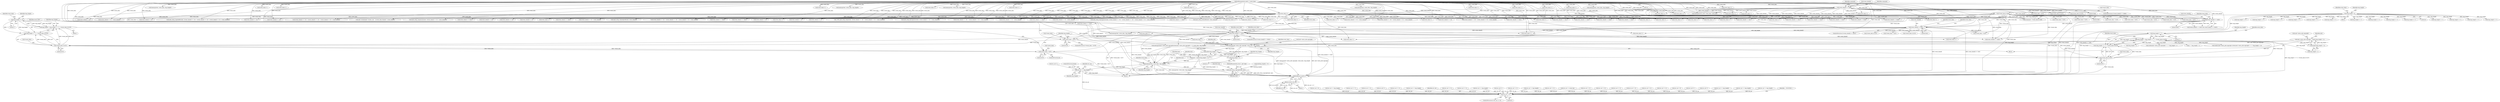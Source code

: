 digraph "0_wildmidi_660b513d99bced8783a4a5984ac2f742c74ebbdd_4@API" {
"1000591" [label="(Call,mdi->extra_info.copyright = malloc(tmp_length + 1))"];
"1000597" [label="(Call,malloc(tmp_length + 1))"];
"1000494" [label="(Call,tmp_length = (tmp_length << 7) + (*event_data & 0x7f))"];
"1000497" [label="(Call,tmp_length << 7)"];
"1000476" [label="(Call,tmp_length = (tmp_length << 7) + (*event_data & 0x7f))"];
"1000479" [label="(Call,tmp_length << 7)"];
"1000353" [label="(Call,tmp_length = 0)"];
"1000482" [label="(Call,*event_data & 0x7f)"];
"1000458" [label="(Call,event_data[0] == 0x02)"];
"1000187" [label="(Call,event_data++)"];
"1000171" [label="(Call,event_data[0] >= 0x80)"];
"1000143" [label="(MethodParameterIn,uint8_t * event_data)"];
"1000179" [label="(Call,*event_data & 0xf0)"];
"1000385" [label="(Call,event_data[0] == 0x01)"];
"1000358" [label="(Call,event_data[0] == 0x00)"];
"1000490" [label="(Call,*event_data > 0x7f)"];
"1000469" [label="(Call,*event_data > 0x7f)"];
"1000500" [label="(Call,*event_data & 0x7f)"];
"1000601" [label="(Call,memcpy(mdi->extra_info.copyright, event_data, tmp_length))"];
"1000620" [label="(Call,malloc(tmp_length + 1))"];
"1000618" [label="(Call,text = malloc(tmp_length + 1))"];
"1000624" [label="(Call,memcpy(text, event_data, tmp_length))"];
"1000633" [label="(Call,midi_setup_copyright(mdi, text))"];
"1000636" [label="(Call,ret_cnt += tmp_length)"];
"1001539" [label="(Call,ret_cnt == 0)"];
"1001548" [label="(Return,return ret_cnt;)"];
"1000621" [label="(Call,tmp_length + 1)"];
"1000147" [label="(Call,ret_cnt = 0)"];
"1000312" [label="(Call,event_data++)"];
"1001186" [label="(Call,(event_data[4] << 8) + event_data[5])"];
"1000468" [label="(ControlStructure,if (*event_data > 0x7f))"];
"1000474" [label="(ControlStructure,do)"];
"1000634" [label="(Identifier,mdi)"];
"1000142" [label="(MethodParameterIn,struct _mdi *mdi)"];
"1000808" [label="(Call,tmp_length << 7)"];
"1000465" [label="(Identifier,event_data)"];
"1000475" [label="(Block,)"];
"1001181" [label="(Call,event_data[3] << 16)"];
"1000630" [label="(Identifier,text)"];
"1000145" [label="(Block,)"];
"1000358" [label="(Call,event_data[0] == 0x00)"];
"1001138" [label="(Call,mdi->events[mdi->events_size - 1].event_data.channel = event_data[2])"];
"1001292" [label="(Call,*event_data > 0x7f)"];
"1000888" [label="(Call,event_data++)"];
"1000369" [label="(Call,midi_setup_sequenceno(mdi, ((event_data[2] << 8) + event_data[3])))"];
"1000354" [label="(Identifier,tmp_length)"];
"1000798" [label="(Call,*event_data > 0x7f)"];
"1000480" [label="(Identifier,tmp_length)"];
"1001001" [label="(Call,ret_cnt += tmp_length)"];
"1000627" [label="(Identifier,tmp_length)"];
"1001175" [label="(Call,event_data[2] << 24)"];
"1000972" [label="(Call,tmp_length << 7)"];
"1000417" [label="(Call,*event_data > 0x7f)"];
"1000409" [label="(Call,*event_data & 0x7f)"];
"1001117" [label="(Call,(event_data[3] << 24) + (event_data[4] << 16) + (event_data[5] << 8) + event_data[6])"];
"1001233" [label="(Call,*event_data > 0x7f)"];
"1001538" [label="(ControlStructure,if (ret_cnt == 0))"];
"1001155" [label="(Call,ret_cnt += 7)"];
"1000464" [label="(Call,event_data++)"];
"1000389" [label="(Literal,0x01)"];
"1001327" [label="(Call,event_data++)"];
"1000360" [label="(Identifier,event_data)"];
"1000504" [label="(Call,event_data++)"];
"1000363" [label="(Call,event_data[1] == 0x02)"];
"1000498" [label="(Identifier,tmp_length)"];
"1000392" [label="(Identifier,event_data)"];
"1000534" [label="(Call,1 + tmp_length + 1)"];
"1001084" [label="(Call,event_data[2] << 16)"];
"1000470" [label="(Call,*event_data)"];
"1000495" [label="(Identifier,tmp_length)"];
"1001118" [label="(Call,event_data[3] << 24)"];
"1000866" [label="(Call,event_data++)"];
"1000170" [label="(ControlStructure,if (event_data[0] >= 0x80))"];
"1000195" [label="(Identifier,command)"];
"1000224" [label="(Call,ret_cnt += 2)"];
"1000458" [label="(Call,event_data[0] == 0x02)"];
"1000501" [label="(Call,*event_data)"];
"1000604" [label="(Identifier,mdi)"];
"1000770" [label="(Call,memcpy(text, event_data, tmp_length))"];
"1001311" [label="(Call,ret_cnt++)"];
"1001070" [label="(Call,event_data[0] == 0x51)"];
"1000271" [label="(Call,ret_cnt += 2)"];
"1001214" [label="(Call,(event_data[2] << 8) + event_data[3])"];
"1001270" [label="(Call,ret_cnt += tmp_length)"];
"1000462" [label="(Literal,0x02)"];
"1000793" [label="(Call,event_data++)"];
"1000598" [label="(Call,tmp_length + 1)"];
"1000620" [label="(Call,malloc(tmp_length + 1))"];
"1000591" [label="(Call,mdi->extra_info.copyright = malloc(tmp_length + 1))"];
"1000906" [label="(Call,event_data++)"];
"1000714" [label="(Call,event_data[0] == 0x04)"];
"1000669" [label="(Call,event_data++)"];
"1001212" [label="(Call,midi_setup_keysignature(mdi, ((event_data[2] << 8) + event_data[3])))"];
"1000284" [label="(Call,event_data++)"];
"1001541" [label="(Literal,0)"];
"1000944" [label="(Call,*event_data > 0x7f)"];
"1001166" [label="(Call,event_data[1] == 0x04)"];
"1000483" [label="(Call,*event_data)"];
"1000493" [label="(Literal,0x7f)"];
"1000503" [label="(Literal,0x7f)"];
"1001540" [label="(Identifier,ret_cnt)"];
"1001018" [label="(Call,midi_setup_channelprefix(mdi, event_data[2]))"];
"1000342" [label="(Call,ret_cnt += 2)"];
"1000815" [label="(Call,event_data++)"];
"1000485" [label="(Literal,0x7f)"];
"1000643" [label="(Identifier,event_data)"];
"1000396" [label="(Call,*event_data > 0x7f)"];
"1001034" [label="(Call,event_data[1] == 0x01)"];
"1000635" [label="(Identifier,text)"];
"1000291" [label="(Call,ret_cnt += 2)"];
"1001539" [label="(Call,ret_cnt == 0)"];
"1000424" [label="(Call,tmp_length << 7)"];
"1000916" [label="(Call,memcpy(text, event_data, tmp_length))"];
"1001081" [label="(Call,_WM_midi_setup_tempo(mdi, ((event_data[2] << 16) + (event_data[3] << 8) + event_data[4])))"];
"1000506" [label="(Call,ret_cnt++)"];
"1000680" [label="(Call,tmp_length << 7)"];
"1000180" [label="(Call,*event_data)"];
"1000539" [label="(Call,memcpy(&mdi->extra_info.copyright[strlen(mdi->extra_info.copyright) + 1], event_data, tmp_length))"];
"1001172" [label="(Call,midi_setup_timesignature(mdi, ((event_data[2] << 24) + (event_data[3] << 16) + (event_data[4] << 8) + event_data[5])))"];
"1000460" [label="(Identifier,event_data)"];
"1000484" [label="(Identifier,event_data)"];
"1000359" [label="(Call,event_data[0])"];
"1000362" [label="(Literal,0x00)"];
"1000709" [label="(Call,ret_cnt += tmp_length)"];
"1000481" [label="(Literal,7)"];
"1001075" [label="(Call,event_data[1] == 0x03)"];
"1000482" [label="(Call,*event_data & 0x7f)"];
"1001123" [label="(Call,(event_data[4] << 16) + (event_data[5] << 8) + event_data[6])"];
"1000244" [label="(Call,event_data++)"];
"1000742" [label="(Call,event_data++)"];
"1000305" [label="(Call,ret_cnt++)"];
"1000251" [label="(Call,ret_cnt += 2)"];
"1000989" [label="(Call,memcpy(text, event_data, tmp_length))"];
"1000499" [label="(Literal,7)"];
"1001313" [label="(Call,*event_data > 0x7f)"];
"1000279" [label="(Call,event_data++)"];
"1001215" [label="(Call,event_data[2] << 8)"];
"1000179" [label="(Call,*event_data & 0xf0)"];
"1000652" [label="(Call,*event_data > 0x7f)"];
"1000230" [label="(Call,event_data[1] == 0)"];
"1001083" [label="(Call,(event_data[2] << 16) + (event_data[3] << 8) + event_data[4])"];
"1000469" [label="(Call,*event_data > 0x7f)"];
"1001305" [label="(Call,*event_data & 0x7F)"];
"1000177" [label="(Call,command = *event_data & 0xf0)"];
"1000725" [label="(Call,*event_data > 0x7f)"];
"1000608" [label="(Identifier,tmp_length)"];
"1000217" [label="(Call,event_data++)"];
"1000662" [label="(Call,tmp_length << 7)"];
"1000899" [label="(Call,tmp_length << 7)"];
"1000453" [label="(Call,ret_cnt += tmp_length)"];
"1001250" [label="(Call,event_data++)"];
"1000371" [label="(Call,(event_data[2] << 8) + event_data[3])"];
"1001323" [label="(Call,*event_data & 0x7F)"];
"1000487" [label="(Identifier,event_data)"];
"1001007" [label="(Call,event_data[0] == 0x20)"];
"1000299" [label="(Call,event_data++)"];
"1001161" [label="(Call,event_data[0] == 0x58)"];
"1000497" [label="(Call,tmp_length << 7)"];
"1001098" [label="(Call,ret_cnt += 5)"];
"1000626" [label="(Identifier,event_data)"];
"1000490" [label="(Call,*event_data > 0x7f)"];
"1000385" [label="(Call,event_data[0] == 0x01)"];
"1001040" [label="(Call,midi_setup_portprefix(mdi, event_data[2]))"];
"1000391" [label="(Call,event_data++)"];
"1001519" [label="(Call,ret_cnt += sysex_len)"];
"1001045" [label="(Call,ret_cnt += 3)"];
"1000521" [label="(Call,realloc(mdi->extra_info.copyright,(strlen(mdi->extra_info.copyright) + 1 + tmp_length + 1)))"];
"1000372" [label="(Call,event_data[2] << 8)"];
"1001201" [label="(Call,event_data[0] == 0x59)"];
"1000628" [label="(Call,text[tmp_length] = '\0')"];
"1000351" [label="(Block,)"];
"1001104" [label="(Call,event_data[0] == 0x54)"];
"1000239" [label="(Call,event_data++)"];
"1000641" [label="(Call,event_data[0] == 0x03)"];
"1000384" [label="(ControlStructure,if (event_data[0] == 0x01))"];
"1000386" [label="(Call,event_data[0])"];
"1000622" [label="(Identifier,tmp_length)"];
"1000637" [label="(Identifier,ret_cnt)"];
"1000760" [label="(Call,event_data++)"];
"1001195" [label="(Call,ret_cnt += 6)"];
"1000505" [label="(Identifier,event_data)"];
"1000427" [label="(Call,*event_data & 0x7f)"];
"1001064" [label="(Call,ret_cnt += 2)"];
"1000623" [label="(Literal,1)"];
"1000459" [label="(Call,event_data[0])"];
"1001115" [label="(Call,midi_setup_smpteoffset(mdi, ((event_data[3] << 24) + (event_data[4] << 16) + (event_data[5] << 8) + event_data[6])))"];
"1000175" [label="(Literal,0x80)"];
"1001023" [label="(Call,ret_cnt += 3)"];
"1000590" [label="(Block,)"];
"1001124" [label="(Call,event_data[4] << 16)"];
"1000621" [label="(Call,tmp_length + 1)"];
"1001174" [label="(Call,(event_data[2] << 24) + (event_data[3] << 16) + (event_data[4] << 8) + event_data[5])"];
"1001243" [label="(Call,tmp_length << 7)"];
"1000636" [label="(Call,ret_cnt += tmp_length)"];
"1001012" [label="(Call,event_data[1] == 0x01)"];
"1000871" [label="(Call,*event_data > 0x7f)"];
"1001090" [label="(Call,event_data[3] << 8)"];
"1000477" [label="(Identifier,tmp_length)"];
"1001223" [label="(Call,ret_cnt += 4)"];
"1000357" [label="(Call,(event_data[0] == 0x00) && (event_data[1] == 0x02))"];
"1001206" [label="(Call,event_data[1] == 0x02)"];
"1000479" [label="(Call,tmp_length << 7)"];
"1000597" [label="(Call,malloc(tmp_length + 1))"];
"1000431" [label="(Call,event_data++)"];
"1000380" [label="(Call,ret_cnt += 4)"];
"1000182" [label="(Literal,0xf0)"];
"1001548" [label="(Return,return ret_cnt;)"];
"1001532" [label="(ControlStructure,break;)"];
"1000881" [label="(Call,tmp_length << 7)"];
"1001534" [label="(Call,ret_cnt = 0)"];
"1000259" [label="(Call,event_data++)"];
"1001109" [label="(Call,event_data[1] == 0x05)"];
"1000697" [label="(Call,memcpy(text, event_data, tmp_length))"];
"1000330" [label="(Call,event_data++)"];
"1001029" [label="(Call,event_data[0] == 0x21)"];
"1001550" [label="(MethodReturn,uint32_t)"];
"1000954" [label="(Call,tmp_length << 7)"];
"1000494" [label="(Call,tmp_length = (tmp_length << 7) + (*event_data & 0x7f))"];
"1001342" [label="(Call,memcpy(sysex_store, event_data, sysex_len))"];
"1000365" [label="(Identifier,event_data)"];
"1001187" [label="(Call,event_data[4] << 8)"];
"1000735" [label="(Call,tmp_length << 7)"];
"1001051" [label="(Call,event_data[0] == 0x2F)"];
"1000601" [label="(Call,memcpy(mdi->extra_info.copyright, event_data, tmp_length))"];
"1000979" [label="(Call,event_data++)"];
"1001129" [label="(Call,(event_data[5] << 8) + event_data[6])"];
"1000496" [label="(Call,(tmp_length << 7) + (*event_data & 0x7f))"];
"1000186" [label="(Call,*event_data++)"];
"1000860" [label="(Call,event_data[0] == 0x06)"];
"1000592" [label="(Call,mdi->extra_info.copyright)"];
"1000638" [label="(Identifier,tmp_length)"];
"1000264" [label="(Call,event_data++)"];
"1000178" [label="(Identifier,command)"];
"1000457" [label="(ControlStructure,if (event_data[0] == 0x02))"];
"1000190" [label="(Call,ret_cnt++)"];
"1000624" [label="(Call,memcpy(text, event_data, tmp_length))"];
"1000486" [label="(Call,event_data++)"];
"1000687" [label="(Call,event_data++)"];
"1000355" [label="(Literal,0)"];
"1000318" [label="(Call,ret_cnt++)"];
"1000536" [label="(Call,tmp_length + 1)"];
"1000720" [label="(Call,event_data++)"];
"1000855" [label="(Call,ret_cnt += tmp_length)"];
"1001261" [label="(Call,tmp_length << 7)"];
"1000463" [label="(Block,)"];
"1000826" [label="(Call,tmp_length << 7)"];
"1000787" [label="(Call,event_data[0] == 0x05)"];
"1000939" [label="(Call,event_data++)"];
"1000961" [label="(Call,event_data++)"];
"1001309" [label="(Call,event_data++)"];
"1000647" [label="(Call,event_data++)"];
"1000613" [label="(Identifier,mdi)"];
"1001089" [label="(Call,(event_data[3] << 8) + event_data[4])"];
"1000527" [label="(Call,strlen(mdi->extra_info.copyright) + 1 + tmp_length + 1)"];
"1000143" [label="(MethodParameterIn,uint8_t * event_data)"];
"1000325" [label="(Call,event_data++)"];
"1000172" [label="(Call,event_data[0])"];
"1000441" [label="(Call,memcpy(text, event_data, tmp_length))"];
"1000625" [label="(Identifier,text)"];
"1000833" [label="(Call,event_data++)"];
"1000491" [label="(Call,*event_data)"];
"1000353" [label="(Call,tmp_length = 0)"];
"1000478" [label="(Call,(tmp_length << 7) + (*event_data & 0x7f))"];
"1000633" [label="(Call,midi_setup_copyright(mdi, text))"];
"1000782" [label="(Call,ret_cnt += tmp_length)"];
"1001180" [label="(Call,(event_data[3] << 16) + (event_data[4] << 8) + event_data[5])"];
"1000928" [label="(Call,ret_cnt += tmp_length)"];
"1000406" [label="(Call,tmp_length << 7)"];
"1000933" [label="(Call,event_data[0] == 0x07)"];
"1001228" [label="(Call,event_data++)"];
"1000607" [label="(Identifier,event_data)"];
"1000476" [label="(Call,tmp_length = (tmp_length << 7) + (*event_data & 0x7f))"];
"1000602" [label="(Call,mdi->extra_info.copyright)"];
"1000212" [label="(Call,event_data++)"];
"1000502" [label="(Identifier,event_data)"];
"1001549" [label="(Identifier,ret_cnt)"];
"1000843" [label="(Call,memcpy(text, event_data, tmp_length))"];
"1000413" [label="(Call,event_data++)"];
"1000500" [label="(Call,*event_data & 0x7f)"];
"1000619" [label="(Identifier,text)"];
"1001543" [label="(Identifier,__FUNCTION__)"];
"1000188" [label="(Identifier,event_data)"];
"1001056" [label="(Call,event_data[1] == 0x00)"];
"1001130" [label="(Call,event_data[5] << 8)"];
"1000472" [label="(Literal,0x7f)"];
"1000753" [label="(Call,tmp_length << 7)"];
"1000618" [label="(Call,text = malloc(tmp_length + 1))"];
"1000187" [label="(Call,event_data++)"];
"1000171" [label="(Call,event_data[0] >= 0x80)"];
"1000591" -> "1000590"  [label="AST: "];
"1000591" -> "1000597"  [label="CFG: "];
"1000592" -> "1000591"  [label="AST: "];
"1000597" -> "1000591"  [label="AST: "];
"1000604" -> "1000591"  [label="CFG: "];
"1000597" -> "1000591"  [label="DDG: tmp_length + 1"];
"1000591" -> "1000601"  [label="DDG: mdi->extra_info.copyright"];
"1000597" -> "1000598"  [label="CFG: "];
"1000598" -> "1000597"  [label="AST: "];
"1000494" -> "1000597"  [label="DDG: tmp_length"];
"1000494" -> "1000463"  [label="AST: "];
"1000494" -> "1000496"  [label="CFG: "];
"1000495" -> "1000494"  [label="AST: "];
"1000496" -> "1000494"  [label="AST: "];
"1000505" -> "1000494"  [label="CFG: "];
"1000494" -> "1001550"  [label="DDG: (tmp_length << 7) + (*event_data & 0x7f)"];
"1000497" -> "1000494"  [label="DDG: tmp_length"];
"1000497" -> "1000494"  [label="DDG: 7"];
"1000500" -> "1000494"  [label="DDG: *event_data"];
"1000500" -> "1000494"  [label="DDG: 0x7f"];
"1000494" -> "1000521"  [label="DDG: tmp_length"];
"1000494" -> "1000527"  [label="DDG: tmp_length"];
"1000494" -> "1000534"  [label="DDG: tmp_length"];
"1000494" -> "1000536"  [label="DDG: tmp_length"];
"1000494" -> "1000539"  [label="DDG: tmp_length"];
"1000494" -> "1000598"  [label="DDG: tmp_length"];
"1000494" -> "1000601"  [label="DDG: tmp_length"];
"1000497" -> "1000496"  [label="AST: "];
"1000497" -> "1000499"  [label="CFG: "];
"1000498" -> "1000497"  [label="AST: "];
"1000499" -> "1000497"  [label="AST: "];
"1000502" -> "1000497"  [label="CFG: "];
"1000497" -> "1000496"  [label="DDG: tmp_length"];
"1000497" -> "1000496"  [label="DDG: 7"];
"1000476" -> "1000497"  [label="DDG: tmp_length"];
"1000353" -> "1000497"  [label="DDG: tmp_length"];
"1000476" -> "1000475"  [label="AST: "];
"1000476" -> "1000478"  [label="CFG: "];
"1000477" -> "1000476"  [label="AST: "];
"1000478" -> "1000476"  [label="AST: "];
"1000487" -> "1000476"  [label="CFG: "];
"1000479" -> "1000476"  [label="DDG: tmp_length"];
"1000479" -> "1000476"  [label="DDG: 7"];
"1000482" -> "1000476"  [label="DDG: *event_data"];
"1000482" -> "1000476"  [label="DDG: 0x7f"];
"1000476" -> "1000479"  [label="DDG: tmp_length"];
"1000479" -> "1000478"  [label="AST: "];
"1000479" -> "1000481"  [label="CFG: "];
"1000480" -> "1000479"  [label="AST: "];
"1000481" -> "1000479"  [label="AST: "];
"1000484" -> "1000479"  [label="CFG: "];
"1000479" -> "1000478"  [label="DDG: tmp_length"];
"1000479" -> "1000478"  [label="DDG: 7"];
"1000353" -> "1000479"  [label="DDG: tmp_length"];
"1000353" -> "1000351"  [label="AST: "];
"1000353" -> "1000355"  [label="CFG: "];
"1000354" -> "1000353"  [label="AST: "];
"1000355" -> "1000353"  [label="AST: "];
"1000360" -> "1000353"  [label="CFG: "];
"1000353" -> "1001550"  [label="DDG: tmp_length"];
"1000353" -> "1000406"  [label="DDG: tmp_length"];
"1000353" -> "1000424"  [label="DDG: tmp_length"];
"1000353" -> "1000662"  [label="DDG: tmp_length"];
"1000353" -> "1000680"  [label="DDG: tmp_length"];
"1000353" -> "1000735"  [label="DDG: tmp_length"];
"1000353" -> "1000753"  [label="DDG: tmp_length"];
"1000353" -> "1000808"  [label="DDG: tmp_length"];
"1000353" -> "1000826"  [label="DDG: tmp_length"];
"1000353" -> "1000881"  [label="DDG: tmp_length"];
"1000353" -> "1000899"  [label="DDG: tmp_length"];
"1000353" -> "1000954"  [label="DDG: tmp_length"];
"1000353" -> "1000972"  [label="DDG: tmp_length"];
"1000353" -> "1001243"  [label="DDG: tmp_length"];
"1000353" -> "1001261"  [label="DDG: tmp_length"];
"1000482" -> "1000478"  [label="AST: "];
"1000482" -> "1000485"  [label="CFG: "];
"1000483" -> "1000482"  [label="AST: "];
"1000485" -> "1000482"  [label="AST: "];
"1000478" -> "1000482"  [label="CFG: "];
"1000482" -> "1000478"  [label="DDG: *event_data"];
"1000482" -> "1000478"  [label="DDG: 0x7f"];
"1000458" -> "1000482"  [label="DDG: event_data[0]"];
"1000490" -> "1000482"  [label="DDG: *event_data"];
"1000469" -> "1000482"  [label="DDG: *event_data"];
"1000482" -> "1000490"  [label="DDG: *event_data"];
"1000458" -> "1000457"  [label="AST: "];
"1000458" -> "1000462"  [label="CFG: "];
"1000459" -> "1000458"  [label="AST: "];
"1000462" -> "1000458"  [label="AST: "];
"1000465" -> "1000458"  [label="CFG: "];
"1000643" -> "1000458"  [label="CFG: "];
"1000458" -> "1001550"  [label="DDG: event_data[0]"];
"1000458" -> "1001550"  [label="DDG: event_data[0] == 0x02"];
"1000187" -> "1000458"  [label="DDG: event_data"];
"1000179" -> "1000458"  [label="DDG: *event_data"];
"1000385" -> "1000458"  [label="DDG: event_data[0]"];
"1000143" -> "1000458"  [label="DDG: event_data"];
"1000458" -> "1000464"  [label="DDG: event_data[0]"];
"1000458" -> "1000469"  [label="DDG: event_data[0]"];
"1000458" -> "1000486"  [label="DDG: event_data[0]"];
"1000458" -> "1000490"  [label="DDG: event_data[0]"];
"1000458" -> "1000500"  [label="DDG: event_data[0]"];
"1000458" -> "1000504"  [label="DDG: event_data[0]"];
"1000458" -> "1000539"  [label="DDG: event_data[0]"];
"1000458" -> "1000601"  [label="DDG: event_data[0]"];
"1000458" -> "1000624"  [label="DDG: event_data[0]"];
"1000458" -> "1000641"  [label="DDG: event_data[0]"];
"1000187" -> "1000186"  [label="AST: "];
"1000187" -> "1000188"  [label="CFG: "];
"1000188" -> "1000187"  [label="AST: "];
"1000186" -> "1000187"  [label="CFG: "];
"1000187" -> "1001550"  [label="DDG: event_data"];
"1000171" -> "1000187"  [label="DDG: event_data[0]"];
"1000143" -> "1000187"  [label="DDG: event_data"];
"1000187" -> "1000212"  [label="DDG: event_data"];
"1000187" -> "1000230"  [label="DDG: event_data"];
"1000187" -> "1000239"  [label="DDG: event_data"];
"1000187" -> "1000259"  [label="DDG: event_data"];
"1000187" -> "1000279"  [label="DDG: event_data"];
"1000187" -> "1000299"  [label="DDG: event_data"];
"1000187" -> "1000312"  [label="DDG: event_data"];
"1000187" -> "1000325"  [label="DDG: event_data"];
"1000187" -> "1000358"  [label="DDG: event_data"];
"1000187" -> "1000363"  [label="DDG: event_data"];
"1000187" -> "1000369"  [label="DDG: event_data"];
"1000187" -> "1000372"  [label="DDG: event_data"];
"1000187" -> "1000371"  [label="DDG: event_data"];
"1000187" -> "1000385"  [label="DDG: event_data"];
"1000187" -> "1000391"  [label="DDG: event_data"];
"1000187" -> "1000464"  [label="DDG: event_data"];
"1000187" -> "1000641"  [label="DDG: event_data"];
"1000187" -> "1000647"  [label="DDG: event_data"];
"1000187" -> "1000714"  [label="DDG: event_data"];
"1000187" -> "1000720"  [label="DDG: event_data"];
"1000187" -> "1000787"  [label="DDG: event_data"];
"1000187" -> "1000793"  [label="DDG: event_data"];
"1000187" -> "1000860"  [label="DDG: event_data"];
"1000187" -> "1000866"  [label="DDG: event_data"];
"1000187" -> "1000933"  [label="DDG: event_data"];
"1000187" -> "1000939"  [label="DDG: event_data"];
"1000187" -> "1001007"  [label="DDG: event_data"];
"1000187" -> "1001012"  [label="DDG: event_data"];
"1000187" -> "1001018"  [label="DDG: event_data"];
"1000187" -> "1001029"  [label="DDG: event_data"];
"1000187" -> "1001034"  [label="DDG: event_data"];
"1000187" -> "1001040"  [label="DDG: event_data"];
"1000187" -> "1001051"  [label="DDG: event_data"];
"1000187" -> "1001056"  [label="DDG: event_data"];
"1000187" -> "1001070"  [label="DDG: event_data"];
"1000187" -> "1001075"  [label="DDG: event_data"];
"1000187" -> "1001081"  [label="DDG: event_data"];
"1000187" -> "1001084"  [label="DDG: event_data"];
"1000187" -> "1001083"  [label="DDG: event_data"];
"1000187" -> "1001090"  [label="DDG: event_data"];
"1000187" -> "1001089"  [label="DDG: event_data"];
"1000187" -> "1001104"  [label="DDG: event_data"];
"1000187" -> "1001109"  [label="DDG: event_data"];
"1000187" -> "1001115"  [label="DDG: event_data"];
"1000187" -> "1001118"  [label="DDG: event_data"];
"1000187" -> "1001117"  [label="DDG: event_data"];
"1000187" -> "1001124"  [label="DDG: event_data"];
"1000187" -> "1001123"  [label="DDG: event_data"];
"1000187" -> "1001130"  [label="DDG: event_data"];
"1000187" -> "1001129"  [label="DDG: event_data"];
"1000187" -> "1001138"  [label="DDG: event_data"];
"1000187" -> "1001161"  [label="DDG: event_data"];
"1000187" -> "1001166"  [label="DDG: event_data"];
"1000187" -> "1001172"  [label="DDG: event_data"];
"1000187" -> "1001175"  [label="DDG: event_data"];
"1000187" -> "1001174"  [label="DDG: event_data"];
"1000187" -> "1001181"  [label="DDG: event_data"];
"1000187" -> "1001180"  [label="DDG: event_data"];
"1000187" -> "1001187"  [label="DDG: event_data"];
"1000187" -> "1001186"  [label="DDG: event_data"];
"1000187" -> "1001201"  [label="DDG: event_data"];
"1000187" -> "1001206"  [label="DDG: event_data"];
"1000187" -> "1001212"  [label="DDG: event_data"];
"1000187" -> "1001215"  [label="DDG: event_data"];
"1000187" -> "1001214"  [label="DDG: event_data"];
"1000187" -> "1001228"  [label="DDG: event_data"];
"1000187" -> "1001309"  [label="DDG: event_data"];
"1000187" -> "1001327"  [label="DDG: event_data"];
"1000171" -> "1000170"  [label="AST: "];
"1000171" -> "1000175"  [label="CFG: "];
"1000172" -> "1000171"  [label="AST: "];
"1000175" -> "1000171"  [label="AST: "];
"1000178" -> "1000171"  [label="CFG: "];
"1000195" -> "1000171"  [label="CFG: "];
"1000171" -> "1001550"  [label="DDG: event_data[0]"];
"1000171" -> "1001550"  [label="DDG: event_data[0] >= 0x80"];
"1000143" -> "1000171"  [label="DDG: event_data"];
"1000171" -> "1000179"  [label="DDG: event_data[0]"];
"1000171" -> "1000212"  [label="DDG: event_data[0]"];
"1000171" -> "1000217"  [label="DDG: event_data[0]"];
"1000171" -> "1000239"  [label="DDG: event_data[0]"];
"1000171" -> "1000244"  [label="DDG: event_data[0]"];
"1000171" -> "1000259"  [label="DDG: event_data[0]"];
"1000171" -> "1000264"  [label="DDG: event_data[0]"];
"1000171" -> "1000279"  [label="DDG: event_data[0]"];
"1000171" -> "1000284"  [label="DDG: event_data[0]"];
"1000171" -> "1000299"  [label="DDG: event_data[0]"];
"1000171" -> "1000312"  [label="DDG: event_data[0]"];
"1000171" -> "1000325"  [label="DDG: event_data[0]"];
"1000171" -> "1000330"  [label="DDG: event_data[0]"];
"1000171" -> "1000358"  [label="DDG: event_data[0]"];
"1000171" -> "1001292"  [label="DDG: event_data[0]"];
"1000171" -> "1001305"  [label="DDG: event_data[0]"];
"1000171" -> "1001309"  [label="DDG: event_data[0]"];
"1000171" -> "1001313"  [label="DDG: event_data[0]"];
"1000171" -> "1001323"  [label="DDG: event_data[0]"];
"1000171" -> "1001327"  [label="DDG: event_data[0]"];
"1000171" -> "1001342"  [label="DDG: event_data[0]"];
"1000143" -> "1000141"  [label="AST: "];
"1000143" -> "1001550"  [label="DDG: event_data"];
"1000143" -> "1000212"  [label="DDG: event_data"];
"1000143" -> "1000217"  [label="DDG: event_data"];
"1000143" -> "1000230"  [label="DDG: event_data"];
"1000143" -> "1000239"  [label="DDG: event_data"];
"1000143" -> "1000244"  [label="DDG: event_data"];
"1000143" -> "1000259"  [label="DDG: event_data"];
"1000143" -> "1000264"  [label="DDG: event_data"];
"1000143" -> "1000279"  [label="DDG: event_data"];
"1000143" -> "1000284"  [label="DDG: event_data"];
"1000143" -> "1000299"  [label="DDG: event_data"];
"1000143" -> "1000312"  [label="DDG: event_data"];
"1000143" -> "1000325"  [label="DDG: event_data"];
"1000143" -> "1000330"  [label="DDG: event_data"];
"1000143" -> "1000358"  [label="DDG: event_data"];
"1000143" -> "1000363"  [label="DDG: event_data"];
"1000143" -> "1000369"  [label="DDG: event_data"];
"1000143" -> "1000372"  [label="DDG: event_data"];
"1000143" -> "1000371"  [label="DDG: event_data"];
"1000143" -> "1000385"  [label="DDG: event_data"];
"1000143" -> "1000391"  [label="DDG: event_data"];
"1000143" -> "1000413"  [label="DDG: event_data"];
"1000143" -> "1000431"  [label="DDG: event_data"];
"1000143" -> "1000441"  [label="DDG: event_data"];
"1000143" -> "1000464"  [label="DDG: event_data"];
"1000143" -> "1000486"  [label="DDG: event_data"];
"1000143" -> "1000504"  [label="DDG: event_data"];
"1000143" -> "1000539"  [label="DDG: event_data"];
"1000143" -> "1000601"  [label="DDG: event_data"];
"1000143" -> "1000624"  [label="DDG: event_data"];
"1000143" -> "1000641"  [label="DDG: event_data"];
"1000143" -> "1000647"  [label="DDG: event_data"];
"1000143" -> "1000669"  [label="DDG: event_data"];
"1000143" -> "1000687"  [label="DDG: event_data"];
"1000143" -> "1000697"  [label="DDG: event_data"];
"1000143" -> "1000714"  [label="DDG: event_data"];
"1000143" -> "1000720"  [label="DDG: event_data"];
"1000143" -> "1000742"  [label="DDG: event_data"];
"1000143" -> "1000760"  [label="DDG: event_data"];
"1000143" -> "1000770"  [label="DDG: event_data"];
"1000143" -> "1000787"  [label="DDG: event_data"];
"1000143" -> "1000793"  [label="DDG: event_data"];
"1000143" -> "1000815"  [label="DDG: event_data"];
"1000143" -> "1000833"  [label="DDG: event_data"];
"1000143" -> "1000843"  [label="DDG: event_data"];
"1000143" -> "1000860"  [label="DDG: event_data"];
"1000143" -> "1000866"  [label="DDG: event_data"];
"1000143" -> "1000888"  [label="DDG: event_data"];
"1000143" -> "1000906"  [label="DDG: event_data"];
"1000143" -> "1000916"  [label="DDG: event_data"];
"1000143" -> "1000933"  [label="DDG: event_data"];
"1000143" -> "1000939"  [label="DDG: event_data"];
"1000143" -> "1000961"  [label="DDG: event_data"];
"1000143" -> "1000979"  [label="DDG: event_data"];
"1000143" -> "1000989"  [label="DDG: event_data"];
"1000143" -> "1001007"  [label="DDG: event_data"];
"1000143" -> "1001012"  [label="DDG: event_data"];
"1000143" -> "1001018"  [label="DDG: event_data"];
"1000143" -> "1001029"  [label="DDG: event_data"];
"1000143" -> "1001034"  [label="DDG: event_data"];
"1000143" -> "1001040"  [label="DDG: event_data"];
"1000143" -> "1001051"  [label="DDG: event_data"];
"1000143" -> "1001056"  [label="DDG: event_data"];
"1000143" -> "1001070"  [label="DDG: event_data"];
"1000143" -> "1001075"  [label="DDG: event_data"];
"1000143" -> "1001081"  [label="DDG: event_data"];
"1000143" -> "1001084"  [label="DDG: event_data"];
"1000143" -> "1001083"  [label="DDG: event_data"];
"1000143" -> "1001090"  [label="DDG: event_data"];
"1000143" -> "1001089"  [label="DDG: event_data"];
"1000143" -> "1001104"  [label="DDG: event_data"];
"1000143" -> "1001109"  [label="DDG: event_data"];
"1000143" -> "1001115"  [label="DDG: event_data"];
"1000143" -> "1001118"  [label="DDG: event_data"];
"1000143" -> "1001117"  [label="DDG: event_data"];
"1000143" -> "1001124"  [label="DDG: event_data"];
"1000143" -> "1001123"  [label="DDG: event_data"];
"1000143" -> "1001130"  [label="DDG: event_data"];
"1000143" -> "1001129"  [label="DDG: event_data"];
"1000143" -> "1001138"  [label="DDG: event_data"];
"1000143" -> "1001161"  [label="DDG: event_data"];
"1000143" -> "1001166"  [label="DDG: event_data"];
"1000143" -> "1001172"  [label="DDG: event_data"];
"1000143" -> "1001175"  [label="DDG: event_data"];
"1000143" -> "1001174"  [label="DDG: event_data"];
"1000143" -> "1001181"  [label="DDG: event_data"];
"1000143" -> "1001180"  [label="DDG: event_data"];
"1000143" -> "1001187"  [label="DDG: event_data"];
"1000143" -> "1001186"  [label="DDG: event_data"];
"1000143" -> "1001201"  [label="DDG: event_data"];
"1000143" -> "1001206"  [label="DDG: event_data"];
"1000143" -> "1001212"  [label="DDG: event_data"];
"1000143" -> "1001215"  [label="DDG: event_data"];
"1000143" -> "1001214"  [label="DDG: event_data"];
"1000143" -> "1001228"  [label="DDG: event_data"];
"1000143" -> "1001250"  [label="DDG: event_data"];
"1000143" -> "1001309"  [label="DDG: event_data"];
"1000143" -> "1001327"  [label="DDG: event_data"];
"1000143" -> "1001342"  [label="DDG: event_data"];
"1000179" -> "1000177"  [label="AST: "];
"1000179" -> "1000182"  [label="CFG: "];
"1000180" -> "1000179"  [label="AST: "];
"1000182" -> "1000179"  [label="AST: "];
"1000177" -> "1000179"  [label="CFG: "];
"1000179" -> "1001550"  [label="DDG: *event_data"];
"1000179" -> "1000177"  [label="DDG: *event_data"];
"1000179" -> "1000177"  [label="DDG: 0xf0"];
"1000179" -> "1000358"  [label="DDG: *event_data"];
"1000179" -> "1000385"  [label="DDG: *event_data"];
"1000179" -> "1000396"  [label="DDG: *event_data"];
"1000179" -> "1000469"  [label="DDG: *event_data"];
"1000179" -> "1000641"  [label="DDG: *event_data"];
"1000179" -> "1000652"  [label="DDG: *event_data"];
"1000179" -> "1000714"  [label="DDG: *event_data"];
"1000179" -> "1000725"  [label="DDG: *event_data"];
"1000179" -> "1000787"  [label="DDG: *event_data"];
"1000179" -> "1000798"  [label="DDG: *event_data"];
"1000179" -> "1000860"  [label="DDG: *event_data"];
"1000179" -> "1000871"  [label="DDG: *event_data"];
"1000179" -> "1000933"  [label="DDG: *event_data"];
"1000179" -> "1000944"  [label="DDG: *event_data"];
"1000179" -> "1001007"  [label="DDG: *event_data"];
"1000179" -> "1001029"  [label="DDG: *event_data"];
"1000179" -> "1001051"  [label="DDG: *event_data"];
"1000179" -> "1001070"  [label="DDG: *event_data"];
"1000179" -> "1001104"  [label="DDG: *event_data"];
"1000179" -> "1001161"  [label="DDG: *event_data"];
"1000179" -> "1001201"  [label="DDG: *event_data"];
"1000179" -> "1001233"  [label="DDG: *event_data"];
"1000179" -> "1001292"  [label="DDG: *event_data"];
"1000385" -> "1000384"  [label="AST: "];
"1000385" -> "1000389"  [label="CFG: "];
"1000386" -> "1000385"  [label="AST: "];
"1000389" -> "1000385"  [label="AST: "];
"1000392" -> "1000385"  [label="CFG: "];
"1000460" -> "1000385"  [label="CFG: "];
"1000385" -> "1001550"  [label="DDG: event_data[0]"];
"1000385" -> "1001550"  [label="DDG: event_data[0] == 0x01"];
"1000358" -> "1000385"  [label="DDG: event_data[0]"];
"1000385" -> "1000391"  [label="DDG: event_data[0]"];
"1000385" -> "1000396"  [label="DDG: event_data[0]"];
"1000385" -> "1000409"  [label="DDG: event_data[0]"];
"1000385" -> "1000413"  [label="DDG: event_data[0]"];
"1000385" -> "1000417"  [label="DDG: event_data[0]"];
"1000385" -> "1000427"  [label="DDG: event_data[0]"];
"1000385" -> "1000431"  [label="DDG: event_data[0]"];
"1000385" -> "1000441"  [label="DDG: event_data[0]"];
"1000358" -> "1000357"  [label="AST: "];
"1000358" -> "1000362"  [label="CFG: "];
"1000359" -> "1000358"  [label="AST: "];
"1000362" -> "1000358"  [label="AST: "];
"1000365" -> "1000358"  [label="CFG: "];
"1000357" -> "1000358"  [label="CFG: "];
"1000358" -> "1001550"  [label="DDG: event_data[0]"];
"1000358" -> "1000357"  [label="DDG: event_data[0]"];
"1000358" -> "1000357"  [label="DDG: 0x00"];
"1000490" -> "1000474"  [label="AST: "];
"1000490" -> "1000493"  [label="CFG: "];
"1000491" -> "1000490"  [label="AST: "];
"1000493" -> "1000490"  [label="AST: "];
"1000477" -> "1000490"  [label="CFG: "];
"1000495" -> "1000490"  [label="CFG: "];
"1000490" -> "1001550"  [label="DDG: *event_data > 0x7f"];
"1000490" -> "1000500"  [label="DDG: *event_data"];
"1000469" -> "1000468"  [label="AST: "];
"1000469" -> "1000472"  [label="CFG: "];
"1000470" -> "1000469"  [label="AST: "];
"1000472" -> "1000469"  [label="AST: "];
"1000477" -> "1000469"  [label="CFG: "];
"1000495" -> "1000469"  [label="CFG: "];
"1000469" -> "1001550"  [label="DDG: *event_data > 0x7f"];
"1000469" -> "1000500"  [label="DDG: *event_data"];
"1000500" -> "1000496"  [label="AST: "];
"1000500" -> "1000503"  [label="CFG: "];
"1000501" -> "1000500"  [label="AST: "];
"1000503" -> "1000500"  [label="AST: "];
"1000496" -> "1000500"  [label="CFG: "];
"1000500" -> "1001550"  [label="DDG: *event_data"];
"1000500" -> "1000496"  [label="DDG: *event_data"];
"1000500" -> "1000496"  [label="DDG: 0x7f"];
"1000601" -> "1000590"  [label="AST: "];
"1000601" -> "1000608"  [label="CFG: "];
"1000602" -> "1000601"  [label="AST: "];
"1000607" -> "1000601"  [label="AST: "];
"1000608" -> "1000601"  [label="AST: "];
"1000613" -> "1000601"  [label="CFG: "];
"1000601" -> "1001550"  [label="DDG: mdi->extra_info.copyright"];
"1000601" -> "1001550"  [label="DDG: memcpy(mdi->extra_info.copyright, event_data, tmp_length)"];
"1000363" -> "1000601"  [label="DDG: event_data[1]"];
"1000504" -> "1000601"  [label="DDG: event_data"];
"1000601" -> "1000620"  [label="DDG: tmp_length"];
"1000601" -> "1000621"  [label="DDG: tmp_length"];
"1000601" -> "1000624"  [label="DDG: event_data"];
"1000601" -> "1000624"  [label="DDG: tmp_length"];
"1000620" -> "1000618"  [label="AST: "];
"1000620" -> "1000621"  [label="CFG: "];
"1000621" -> "1000620"  [label="AST: "];
"1000618" -> "1000620"  [label="CFG: "];
"1000620" -> "1001550"  [label="DDG: tmp_length + 1"];
"1000620" -> "1000618"  [label="DDG: tmp_length + 1"];
"1000539" -> "1000620"  [label="DDG: tmp_length"];
"1000618" -> "1000463"  [label="AST: "];
"1000619" -> "1000618"  [label="AST: "];
"1000625" -> "1000618"  [label="CFG: "];
"1000618" -> "1001550"  [label="DDG: malloc(tmp_length + 1)"];
"1000618" -> "1000624"  [label="DDG: text"];
"1000624" -> "1000463"  [label="AST: "];
"1000624" -> "1000627"  [label="CFG: "];
"1000625" -> "1000624"  [label="AST: "];
"1000626" -> "1000624"  [label="AST: "];
"1000627" -> "1000624"  [label="AST: "];
"1000630" -> "1000624"  [label="CFG: "];
"1000624" -> "1001550"  [label="DDG: event_data"];
"1000624" -> "1001550"  [label="DDG: memcpy(text, event_data, tmp_length)"];
"1000363" -> "1000624"  [label="DDG: event_data[1]"];
"1000539" -> "1000624"  [label="DDG: event_data"];
"1000539" -> "1000624"  [label="DDG: tmp_length"];
"1000624" -> "1000633"  [label="DDG: text"];
"1000624" -> "1000636"  [label="DDG: tmp_length"];
"1000633" -> "1000463"  [label="AST: "];
"1000633" -> "1000635"  [label="CFG: "];
"1000634" -> "1000633"  [label="AST: "];
"1000635" -> "1000633"  [label="AST: "];
"1000637" -> "1000633"  [label="CFG: "];
"1000633" -> "1001550"  [label="DDG: midi_setup_copyright(mdi, text)"];
"1000633" -> "1001550"  [label="DDG: text"];
"1000633" -> "1001550"  [label="DDG: mdi"];
"1000142" -> "1000633"  [label="DDG: mdi"];
"1000628" -> "1000633"  [label="DDG: text[tmp_length]"];
"1000636" -> "1000463"  [label="AST: "];
"1000636" -> "1000638"  [label="CFG: "];
"1000637" -> "1000636"  [label="AST: "];
"1000638" -> "1000636"  [label="AST: "];
"1001532" -> "1000636"  [label="CFG: "];
"1000636" -> "1001550"  [label="DDG: tmp_length"];
"1000506" -> "1000636"  [label="DDG: ret_cnt"];
"1000636" -> "1001539"  [label="DDG: ret_cnt"];
"1001539" -> "1001538"  [label="AST: "];
"1001539" -> "1001541"  [label="CFG: "];
"1001540" -> "1001539"  [label="AST: "];
"1001541" -> "1001539"  [label="AST: "];
"1001543" -> "1001539"  [label="CFG: "];
"1001549" -> "1001539"  [label="CFG: "];
"1001539" -> "1001550"  [label="DDG: ret_cnt == 0"];
"1001539" -> "1001550"  [label="DDG: ret_cnt"];
"1000224" -> "1001539"  [label="DDG: ret_cnt"];
"1000342" -> "1001539"  [label="DDG: ret_cnt"];
"1001155" -> "1001539"  [label="DDG: ret_cnt"];
"1000782" -> "1001539"  [label="DDG: ret_cnt"];
"1001270" -> "1001539"  [label="DDG: ret_cnt"];
"1000318" -> "1001539"  [label="DDG: ret_cnt"];
"1000190" -> "1001539"  [label="DDG: ret_cnt"];
"1001001" -> "1001539"  [label="DDG: ret_cnt"];
"1000271" -> "1001539"  [label="DDG: ret_cnt"];
"1000453" -> "1001539"  [label="DDG: ret_cnt"];
"1000380" -> "1001539"  [label="DDG: ret_cnt"];
"1001223" -> "1001539"  [label="DDG: ret_cnt"];
"1000291" -> "1001539"  [label="DDG: ret_cnt"];
"1001023" -> "1001539"  [label="DDG: ret_cnt"];
"1001311" -> "1001539"  [label="DDG: ret_cnt"];
"1001534" -> "1001539"  [label="DDG: ret_cnt"];
"1001098" -> "1001539"  [label="DDG: ret_cnt"];
"1001519" -> "1001539"  [label="DDG: ret_cnt"];
"1000251" -> "1001539"  [label="DDG: ret_cnt"];
"1000928" -> "1001539"  [label="DDG: ret_cnt"];
"1000709" -> "1001539"  [label="DDG: ret_cnt"];
"1000305" -> "1001539"  [label="DDG: ret_cnt"];
"1000147" -> "1001539"  [label="DDG: ret_cnt"];
"1001195" -> "1001539"  [label="DDG: ret_cnt"];
"1001064" -> "1001539"  [label="DDG: ret_cnt"];
"1001045" -> "1001539"  [label="DDG: ret_cnt"];
"1000855" -> "1001539"  [label="DDG: ret_cnt"];
"1001539" -> "1001548"  [label="DDG: ret_cnt"];
"1001548" -> "1000145"  [label="AST: "];
"1001548" -> "1001549"  [label="CFG: "];
"1001549" -> "1001548"  [label="AST: "];
"1001550" -> "1001548"  [label="CFG: "];
"1001548" -> "1001550"  [label="DDG: <RET>"];
"1001549" -> "1001548"  [label="DDG: ret_cnt"];
"1000621" -> "1000623"  [label="CFG: "];
"1000622" -> "1000621"  [label="AST: "];
"1000623" -> "1000621"  [label="AST: "];
"1000539" -> "1000621"  [label="DDG: tmp_length"];
}
